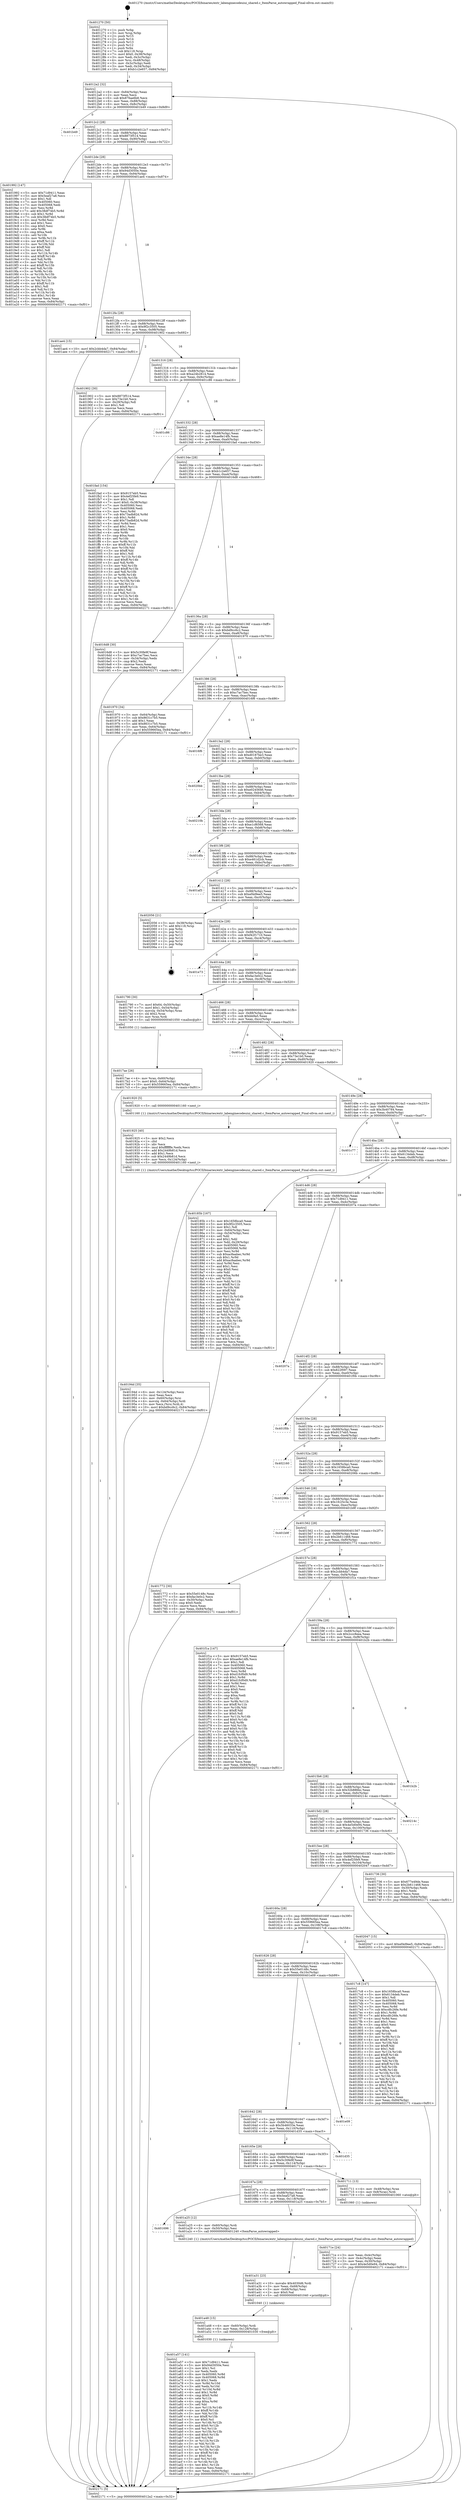 digraph "0x401270" {
  label = "0x401270 (/mnt/c/Users/mathe/Desktop/tcc/POCII/binaries/extr_labenginecodeuiui_shared.c_ItemParse_autowrapped_Final-ollvm.out::main(0))"
  labelloc = "t"
  node[shape=record]

  Entry [label="",width=0.3,height=0.3,shape=circle,fillcolor=black,style=filled]
  "0x4012a2" [label="{
     0x4012a2 [32]\l
     | [instrs]\l
     &nbsp;&nbsp;0x4012a2 \<+6\>: mov -0x84(%rbp),%eax\l
     &nbsp;&nbsp;0x4012a8 \<+2\>: mov %eax,%ecx\l
     &nbsp;&nbsp;0x4012aa \<+6\>: sub $0x876ae6b8,%ecx\l
     &nbsp;&nbsp;0x4012b0 \<+6\>: mov %eax,-0x88(%rbp)\l
     &nbsp;&nbsp;0x4012b6 \<+6\>: mov %ecx,-0x8c(%rbp)\l
     &nbsp;&nbsp;0x4012bc \<+6\>: je 0000000000401b49 \<main+0x8d9\>\l
  }"]
  "0x401b49" [label="{
     0x401b49\l
  }", style=dashed]
  "0x4012c2" [label="{
     0x4012c2 [28]\l
     | [instrs]\l
     &nbsp;&nbsp;0x4012c2 \<+5\>: jmp 00000000004012c7 \<main+0x57\>\l
     &nbsp;&nbsp;0x4012c7 \<+6\>: mov -0x88(%rbp),%eax\l
     &nbsp;&nbsp;0x4012cd \<+5\>: sub $0x8873f514,%eax\l
     &nbsp;&nbsp;0x4012d2 \<+6\>: mov %eax,-0x90(%rbp)\l
     &nbsp;&nbsp;0x4012d8 \<+6\>: je 0000000000401992 \<main+0x722\>\l
  }"]
  Exit [label="",width=0.3,height=0.3,shape=circle,fillcolor=black,style=filled,peripheries=2]
  "0x401992" [label="{
     0x401992 [147]\l
     | [instrs]\l
     &nbsp;&nbsp;0x401992 \<+5\>: mov $0x71d9411,%eax\l
     &nbsp;&nbsp;0x401997 \<+5\>: mov $0x5eaf27a8,%ecx\l
     &nbsp;&nbsp;0x40199c \<+2\>: mov $0x1,%dl\l
     &nbsp;&nbsp;0x40199e \<+7\>: mov 0x405060,%esi\l
     &nbsp;&nbsp;0x4019a5 \<+7\>: mov 0x405068,%edi\l
     &nbsp;&nbsp;0x4019ac \<+3\>: mov %esi,%r8d\l
     &nbsp;&nbsp;0x4019af \<+7\>: add $0x38df74b5,%r8d\l
     &nbsp;&nbsp;0x4019b6 \<+4\>: sub $0x1,%r8d\l
     &nbsp;&nbsp;0x4019ba \<+7\>: sub $0x38df74b5,%r8d\l
     &nbsp;&nbsp;0x4019c1 \<+4\>: imul %r8d,%esi\l
     &nbsp;&nbsp;0x4019c5 \<+3\>: and $0x1,%esi\l
     &nbsp;&nbsp;0x4019c8 \<+3\>: cmp $0x0,%esi\l
     &nbsp;&nbsp;0x4019cb \<+4\>: sete %r9b\l
     &nbsp;&nbsp;0x4019cf \<+3\>: cmp $0xa,%edi\l
     &nbsp;&nbsp;0x4019d2 \<+4\>: setl %r10b\l
     &nbsp;&nbsp;0x4019d6 \<+3\>: mov %r9b,%r11b\l
     &nbsp;&nbsp;0x4019d9 \<+4\>: xor $0xff,%r11b\l
     &nbsp;&nbsp;0x4019dd \<+3\>: mov %r10b,%bl\l
     &nbsp;&nbsp;0x4019e0 \<+3\>: xor $0xff,%bl\l
     &nbsp;&nbsp;0x4019e3 \<+3\>: xor $0x1,%dl\l
     &nbsp;&nbsp;0x4019e6 \<+3\>: mov %r11b,%r14b\l
     &nbsp;&nbsp;0x4019e9 \<+4\>: and $0xff,%r14b\l
     &nbsp;&nbsp;0x4019ed \<+3\>: and %dl,%r9b\l
     &nbsp;&nbsp;0x4019f0 \<+3\>: mov %bl,%r15b\l
     &nbsp;&nbsp;0x4019f3 \<+4\>: and $0xff,%r15b\l
     &nbsp;&nbsp;0x4019f7 \<+3\>: and %dl,%r10b\l
     &nbsp;&nbsp;0x4019fa \<+3\>: or %r9b,%r14b\l
     &nbsp;&nbsp;0x4019fd \<+3\>: or %r10b,%r15b\l
     &nbsp;&nbsp;0x401a00 \<+3\>: xor %r15b,%r14b\l
     &nbsp;&nbsp;0x401a03 \<+3\>: or %bl,%r11b\l
     &nbsp;&nbsp;0x401a06 \<+4\>: xor $0xff,%r11b\l
     &nbsp;&nbsp;0x401a0a \<+3\>: or $0x1,%dl\l
     &nbsp;&nbsp;0x401a0d \<+3\>: and %dl,%r11b\l
     &nbsp;&nbsp;0x401a10 \<+3\>: or %r11b,%r14b\l
     &nbsp;&nbsp;0x401a13 \<+4\>: test $0x1,%r14b\l
     &nbsp;&nbsp;0x401a17 \<+3\>: cmovne %ecx,%eax\l
     &nbsp;&nbsp;0x401a1a \<+6\>: mov %eax,-0x84(%rbp)\l
     &nbsp;&nbsp;0x401a20 \<+5\>: jmp 0000000000402171 \<main+0xf01\>\l
  }"]
  "0x4012de" [label="{
     0x4012de [28]\l
     | [instrs]\l
     &nbsp;&nbsp;0x4012de \<+5\>: jmp 00000000004012e3 \<main+0x73\>\l
     &nbsp;&nbsp;0x4012e3 \<+6\>: mov -0x88(%rbp),%eax\l
     &nbsp;&nbsp;0x4012e9 \<+5\>: sub $0x94d3050e,%eax\l
     &nbsp;&nbsp;0x4012ee \<+6\>: mov %eax,-0x94(%rbp)\l
     &nbsp;&nbsp;0x4012f4 \<+6\>: je 0000000000401ae4 \<main+0x874\>\l
  }"]
  "0x401a57" [label="{
     0x401a57 [141]\l
     | [instrs]\l
     &nbsp;&nbsp;0x401a57 \<+5\>: mov $0x71d9411,%eax\l
     &nbsp;&nbsp;0x401a5c \<+5\>: mov $0x94d3050e,%esi\l
     &nbsp;&nbsp;0x401a61 \<+2\>: mov $0x1,%cl\l
     &nbsp;&nbsp;0x401a63 \<+2\>: xor %edx,%edx\l
     &nbsp;&nbsp;0x401a65 \<+8\>: mov 0x405060,%r8d\l
     &nbsp;&nbsp;0x401a6d \<+8\>: mov 0x405068,%r9d\l
     &nbsp;&nbsp;0x401a75 \<+3\>: sub $0x1,%edx\l
     &nbsp;&nbsp;0x401a78 \<+3\>: mov %r8d,%r10d\l
     &nbsp;&nbsp;0x401a7b \<+3\>: add %edx,%r10d\l
     &nbsp;&nbsp;0x401a7e \<+4\>: imul %r10d,%r8d\l
     &nbsp;&nbsp;0x401a82 \<+4\>: and $0x1,%r8d\l
     &nbsp;&nbsp;0x401a86 \<+4\>: cmp $0x0,%r8d\l
     &nbsp;&nbsp;0x401a8a \<+4\>: sete %r11b\l
     &nbsp;&nbsp;0x401a8e \<+4\>: cmp $0xa,%r9d\l
     &nbsp;&nbsp;0x401a92 \<+3\>: setl %bl\l
     &nbsp;&nbsp;0x401a95 \<+3\>: mov %r11b,%r14b\l
     &nbsp;&nbsp;0x401a98 \<+4\>: xor $0xff,%r14b\l
     &nbsp;&nbsp;0x401a9c \<+3\>: mov %bl,%r15b\l
     &nbsp;&nbsp;0x401a9f \<+4\>: xor $0xff,%r15b\l
     &nbsp;&nbsp;0x401aa3 \<+3\>: xor $0x0,%cl\l
     &nbsp;&nbsp;0x401aa6 \<+3\>: mov %r14b,%r12b\l
     &nbsp;&nbsp;0x401aa9 \<+4\>: and $0x0,%r12b\l
     &nbsp;&nbsp;0x401aad \<+3\>: and %cl,%r11b\l
     &nbsp;&nbsp;0x401ab0 \<+3\>: mov %r15b,%r13b\l
     &nbsp;&nbsp;0x401ab3 \<+4\>: and $0x0,%r13b\l
     &nbsp;&nbsp;0x401ab7 \<+2\>: and %cl,%bl\l
     &nbsp;&nbsp;0x401ab9 \<+3\>: or %r11b,%r12b\l
     &nbsp;&nbsp;0x401abc \<+3\>: or %bl,%r13b\l
     &nbsp;&nbsp;0x401abf \<+3\>: xor %r13b,%r12b\l
     &nbsp;&nbsp;0x401ac2 \<+3\>: or %r15b,%r14b\l
     &nbsp;&nbsp;0x401ac5 \<+4\>: xor $0xff,%r14b\l
     &nbsp;&nbsp;0x401ac9 \<+3\>: or $0x0,%cl\l
     &nbsp;&nbsp;0x401acc \<+3\>: and %cl,%r14b\l
     &nbsp;&nbsp;0x401acf \<+3\>: or %r14b,%r12b\l
     &nbsp;&nbsp;0x401ad2 \<+4\>: test $0x1,%r12b\l
     &nbsp;&nbsp;0x401ad6 \<+3\>: cmovne %esi,%eax\l
     &nbsp;&nbsp;0x401ad9 \<+6\>: mov %eax,-0x84(%rbp)\l
     &nbsp;&nbsp;0x401adf \<+5\>: jmp 0000000000402171 \<main+0xf01\>\l
  }"]
  "0x401ae4" [label="{
     0x401ae4 [15]\l
     | [instrs]\l
     &nbsp;&nbsp;0x401ae4 \<+10\>: movl $0x2cbb4da7,-0x84(%rbp)\l
     &nbsp;&nbsp;0x401aee \<+5\>: jmp 0000000000402171 \<main+0xf01\>\l
  }"]
  "0x4012fa" [label="{
     0x4012fa [28]\l
     | [instrs]\l
     &nbsp;&nbsp;0x4012fa \<+5\>: jmp 00000000004012ff \<main+0x8f\>\l
     &nbsp;&nbsp;0x4012ff \<+6\>: mov -0x88(%rbp),%eax\l
     &nbsp;&nbsp;0x401305 \<+5\>: sub $0x9f2c3505,%eax\l
     &nbsp;&nbsp;0x40130a \<+6\>: mov %eax,-0x98(%rbp)\l
     &nbsp;&nbsp;0x401310 \<+6\>: je 0000000000401902 \<main+0x692\>\l
  }"]
  "0x401a48" [label="{
     0x401a48 [15]\l
     | [instrs]\l
     &nbsp;&nbsp;0x401a48 \<+4\>: mov -0x60(%rbp),%rdi\l
     &nbsp;&nbsp;0x401a4c \<+6\>: mov %eax,-0x128(%rbp)\l
     &nbsp;&nbsp;0x401a52 \<+5\>: call 0000000000401030 \<free@plt\>\l
     | [calls]\l
     &nbsp;&nbsp;0x401030 \{1\} (unknown)\l
  }"]
  "0x401902" [label="{
     0x401902 [30]\l
     | [instrs]\l
     &nbsp;&nbsp;0x401902 \<+5\>: mov $0x8873f514,%eax\l
     &nbsp;&nbsp;0x401907 \<+5\>: mov $0x73e1b0,%ecx\l
     &nbsp;&nbsp;0x40190c \<+3\>: mov -0x29(%rbp),%dl\l
     &nbsp;&nbsp;0x40190f \<+3\>: test $0x1,%dl\l
     &nbsp;&nbsp;0x401912 \<+3\>: cmovne %ecx,%eax\l
     &nbsp;&nbsp;0x401915 \<+6\>: mov %eax,-0x84(%rbp)\l
     &nbsp;&nbsp;0x40191b \<+5\>: jmp 0000000000402171 \<main+0xf01\>\l
  }"]
  "0x401316" [label="{
     0x401316 [28]\l
     | [instrs]\l
     &nbsp;&nbsp;0x401316 \<+5\>: jmp 000000000040131b \<main+0xab\>\l
     &nbsp;&nbsp;0x40131b \<+6\>: mov -0x88(%rbp),%eax\l
     &nbsp;&nbsp;0x401321 \<+5\>: sub $0xa24b2814,%eax\l
     &nbsp;&nbsp;0x401326 \<+6\>: mov %eax,-0x9c(%rbp)\l
     &nbsp;&nbsp;0x40132c \<+6\>: je 0000000000401c86 \<main+0xa16\>\l
  }"]
  "0x401a31" [label="{
     0x401a31 [23]\l
     | [instrs]\l
     &nbsp;&nbsp;0x401a31 \<+10\>: movabs $0x4030d6,%rdi\l
     &nbsp;&nbsp;0x401a3b \<+3\>: mov %eax,-0x68(%rbp)\l
     &nbsp;&nbsp;0x401a3e \<+3\>: mov -0x68(%rbp),%esi\l
     &nbsp;&nbsp;0x401a41 \<+2\>: mov $0x0,%al\l
     &nbsp;&nbsp;0x401a43 \<+5\>: call 0000000000401040 \<printf@plt\>\l
     | [calls]\l
     &nbsp;&nbsp;0x401040 \{1\} (unknown)\l
  }"]
  "0x401c86" [label="{
     0x401c86\l
  }", style=dashed]
  "0x401332" [label="{
     0x401332 [28]\l
     | [instrs]\l
     &nbsp;&nbsp;0x401332 \<+5\>: jmp 0000000000401337 \<main+0xc7\>\l
     &nbsp;&nbsp;0x401337 \<+6\>: mov -0x88(%rbp),%eax\l
     &nbsp;&nbsp;0x40133d \<+5\>: sub $0xae8e14fb,%eax\l
     &nbsp;&nbsp;0x401342 \<+6\>: mov %eax,-0xa0(%rbp)\l
     &nbsp;&nbsp;0x401348 \<+6\>: je 0000000000401fad \<main+0xd3d\>\l
  }"]
  "0x401696" [label="{
     0x401696\l
  }", style=dashed]
  "0x401fad" [label="{
     0x401fad [154]\l
     | [instrs]\l
     &nbsp;&nbsp;0x401fad \<+5\>: mov $0x9157eb5,%eax\l
     &nbsp;&nbsp;0x401fb2 \<+5\>: mov $0x4ef25fe9,%ecx\l
     &nbsp;&nbsp;0x401fb7 \<+2\>: mov $0x1,%dl\l
     &nbsp;&nbsp;0x401fb9 \<+7\>: movl $0x0,-0x38(%rbp)\l
     &nbsp;&nbsp;0x401fc0 \<+7\>: mov 0x405060,%esi\l
     &nbsp;&nbsp;0x401fc7 \<+7\>: mov 0x405068,%edi\l
     &nbsp;&nbsp;0x401fce \<+3\>: mov %esi,%r8d\l
     &nbsp;&nbsp;0x401fd1 \<+7\>: sub $0x73adb82d,%r8d\l
     &nbsp;&nbsp;0x401fd8 \<+4\>: sub $0x1,%r8d\l
     &nbsp;&nbsp;0x401fdc \<+7\>: add $0x73adb82d,%r8d\l
     &nbsp;&nbsp;0x401fe3 \<+4\>: imul %r8d,%esi\l
     &nbsp;&nbsp;0x401fe7 \<+3\>: and $0x1,%esi\l
     &nbsp;&nbsp;0x401fea \<+3\>: cmp $0x0,%esi\l
     &nbsp;&nbsp;0x401fed \<+4\>: sete %r9b\l
     &nbsp;&nbsp;0x401ff1 \<+3\>: cmp $0xa,%edi\l
     &nbsp;&nbsp;0x401ff4 \<+4\>: setl %r10b\l
     &nbsp;&nbsp;0x401ff8 \<+3\>: mov %r9b,%r11b\l
     &nbsp;&nbsp;0x401ffb \<+4\>: xor $0xff,%r11b\l
     &nbsp;&nbsp;0x401fff \<+3\>: mov %r10b,%bl\l
     &nbsp;&nbsp;0x402002 \<+3\>: xor $0xff,%bl\l
     &nbsp;&nbsp;0x402005 \<+3\>: xor $0x1,%dl\l
     &nbsp;&nbsp;0x402008 \<+3\>: mov %r11b,%r14b\l
     &nbsp;&nbsp;0x40200b \<+4\>: and $0xff,%r14b\l
     &nbsp;&nbsp;0x40200f \<+3\>: and %dl,%r9b\l
     &nbsp;&nbsp;0x402012 \<+3\>: mov %bl,%r15b\l
     &nbsp;&nbsp;0x402015 \<+4\>: and $0xff,%r15b\l
     &nbsp;&nbsp;0x402019 \<+3\>: and %dl,%r10b\l
     &nbsp;&nbsp;0x40201c \<+3\>: or %r9b,%r14b\l
     &nbsp;&nbsp;0x40201f \<+3\>: or %r10b,%r15b\l
     &nbsp;&nbsp;0x402022 \<+3\>: xor %r15b,%r14b\l
     &nbsp;&nbsp;0x402025 \<+3\>: or %bl,%r11b\l
     &nbsp;&nbsp;0x402028 \<+4\>: xor $0xff,%r11b\l
     &nbsp;&nbsp;0x40202c \<+3\>: or $0x1,%dl\l
     &nbsp;&nbsp;0x40202f \<+3\>: and %dl,%r11b\l
     &nbsp;&nbsp;0x402032 \<+3\>: or %r11b,%r14b\l
     &nbsp;&nbsp;0x402035 \<+4\>: test $0x1,%r14b\l
     &nbsp;&nbsp;0x402039 \<+3\>: cmovne %ecx,%eax\l
     &nbsp;&nbsp;0x40203c \<+6\>: mov %eax,-0x84(%rbp)\l
     &nbsp;&nbsp;0x402042 \<+5\>: jmp 0000000000402171 \<main+0xf01\>\l
  }"]
  "0x40134e" [label="{
     0x40134e [28]\l
     | [instrs]\l
     &nbsp;&nbsp;0x40134e \<+5\>: jmp 0000000000401353 \<main+0xe3\>\l
     &nbsp;&nbsp;0x401353 \<+6\>: mov -0x88(%rbp),%eax\l
     &nbsp;&nbsp;0x401359 \<+5\>: sub $0xb1c2e657,%eax\l
     &nbsp;&nbsp;0x40135e \<+6\>: mov %eax,-0xa4(%rbp)\l
     &nbsp;&nbsp;0x401364 \<+6\>: je 00000000004016d8 \<main+0x468\>\l
  }"]
  "0x401a25" [label="{
     0x401a25 [12]\l
     | [instrs]\l
     &nbsp;&nbsp;0x401a25 \<+4\>: mov -0x60(%rbp),%rdi\l
     &nbsp;&nbsp;0x401a29 \<+3\>: mov -0x50(%rbp),%esi\l
     &nbsp;&nbsp;0x401a2c \<+5\>: call 0000000000401240 \<ItemParse_autowrapped\>\l
     | [calls]\l
     &nbsp;&nbsp;0x401240 \{1\} (/mnt/c/Users/mathe/Desktop/tcc/POCII/binaries/extr_labenginecodeuiui_shared.c_ItemParse_autowrapped_Final-ollvm.out::ItemParse_autowrapped)\l
  }"]
  "0x4016d8" [label="{
     0x4016d8 [30]\l
     | [instrs]\l
     &nbsp;&nbsp;0x4016d8 \<+5\>: mov $0x5c30fe9f,%eax\l
     &nbsp;&nbsp;0x4016dd \<+5\>: mov $0xc7ac7bec,%ecx\l
     &nbsp;&nbsp;0x4016e2 \<+3\>: mov -0x34(%rbp),%edx\l
     &nbsp;&nbsp;0x4016e5 \<+3\>: cmp $0x2,%edx\l
     &nbsp;&nbsp;0x4016e8 \<+3\>: cmovne %ecx,%eax\l
     &nbsp;&nbsp;0x4016eb \<+6\>: mov %eax,-0x84(%rbp)\l
     &nbsp;&nbsp;0x4016f1 \<+5\>: jmp 0000000000402171 \<main+0xf01\>\l
  }"]
  "0x40136a" [label="{
     0x40136a [28]\l
     | [instrs]\l
     &nbsp;&nbsp;0x40136a \<+5\>: jmp 000000000040136f \<main+0xff\>\l
     &nbsp;&nbsp;0x40136f \<+6\>: mov -0x88(%rbp),%eax\l
     &nbsp;&nbsp;0x401375 \<+5\>: sub $0xbd9cc6c2,%eax\l
     &nbsp;&nbsp;0x40137a \<+6\>: mov %eax,-0xa8(%rbp)\l
     &nbsp;&nbsp;0x401380 \<+6\>: je 0000000000401970 \<main+0x700\>\l
  }"]
  "0x402171" [label="{
     0x402171 [5]\l
     | [instrs]\l
     &nbsp;&nbsp;0x402171 \<+5\>: jmp 00000000004012a2 \<main+0x32\>\l
  }"]
  "0x401270" [label="{
     0x401270 [50]\l
     | [instrs]\l
     &nbsp;&nbsp;0x401270 \<+1\>: push %rbp\l
     &nbsp;&nbsp;0x401271 \<+3\>: mov %rsp,%rbp\l
     &nbsp;&nbsp;0x401274 \<+2\>: push %r15\l
     &nbsp;&nbsp;0x401276 \<+2\>: push %r14\l
     &nbsp;&nbsp;0x401278 \<+2\>: push %r13\l
     &nbsp;&nbsp;0x40127a \<+2\>: push %r12\l
     &nbsp;&nbsp;0x40127c \<+1\>: push %rbx\l
     &nbsp;&nbsp;0x40127d \<+7\>: sub $0x118,%rsp\l
     &nbsp;&nbsp;0x401284 \<+7\>: movl $0x0,-0x38(%rbp)\l
     &nbsp;&nbsp;0x40128b \<+3\>: mov %edi,-0x3c(%rbp)\l
     &nbsp;&nbsp;0x40128e \<+4\>: mov %rsi,-0x48(%rbp)\l
     &nbsp;&nbsp;0x401292 \<+3\>: mov -0x3c(%rbp),%edi\l
     &nbsp;&nbsp;0x401295 \<+3\>: mov %edi,-0x34(%rbp)\l
     &nbsp;&nbsp;0x401298 \<+10\>: movl $0xb1c2e657,-0x84(%rbp)\l
  }"]
  "0x40194d" [label="{
     0x40194d [35]\l
     | [instrs]\l
     &nbsp;&nbsp;0x40194d \<+6\>: mov -0x124(%rbp),%ecx\l
     &nbsp;&nbsp;0x401953 \<+3\>: imul %eax,%ecx\l
     &nbsp;&nbsp;0x401956 \<+4\>: mov -0x60(%rbp),%rsi\l
     &nbsp;&nbsp;0x40195a \<+4\>: movslq -0x64(%rbp),%rdi\l
     &nbsp;&nbsp;0x40195e \<+3\>: mov %ecx,(%rsi,%rdi,4)\l
     &nbsp;&nbsp;0x401961 \<+10\>: movl $0xbd9cc6c2,-0x84(%rbp)\l
     &nbsp;&nbsp;0x40196b \<+5\>: jmp 0000000000402171 \<main+0xf01\>\l
  }"]
  "0x401970" [label="{
     0x401970 [34]\l
     | [instrs]\l
     &nbsp;&nbsp;0x401970 \<+3\>: mov -0x64(%rbp),%eax\l
     &nbsp;&nbsp;0x401973 \<+5\>: sub $0x8631c7b5,%eax\l
     &nbsp;&nbsp;0x401978 \<+3\>: add $0x1,%eax\l
     &nbsp;&nbsp;0x40197b \<+5\>: add $0x8631c7b5,%eax\l
     &nbsp;&nbsp;0x401980 \<+3\>: mov %eax,-0x64(%rbp)\l
     &nbsp;&nbsp;0x401983 \<+10\>: movl $0x559665ea,-0x84(%rbp)\l
     &nbsp;&nbsp;0x40198d \<+5\>: jmp 0000000000402171 \<main+0xf01\>\l
  }"]
  "0x401386" [label="{
     0x401386 [28]\l
     | [instrs]\l
     &nbsp;&nbsp;0x401386 \<+5\>: jmp 000000000040138b \<main+0x11b\>\l
     &nbsp;&nbsp;0x40138b \<+6\>: mov -0x88(%rbp),%eax\l
     &nbsp;&nbsp;0x401391 \<+5\>: sub $0xc7ac7bec,%eax\l
     &nbsp;&nbsp;0x401396 \<+6\>: mov %eax,-0xac(%rbp)\l
     &nbsp;&nbsp;0x40139c \<+6\>: je 00000000004016f6 \<main+0x486\>\l
  }"]
  "0x401925" [label="{
     0x401925 [40]\l
     | [instrs]\l
     &nbsp;&nbsp;0x401925 \<+5\>: mov $0x2,%ecx\l
     &nbsp;&nbsp;0x40192a \<+1\>: cltd\l
     &nbsp;&nbsp;0x40192b \<+2\>: idiv %ecx\l
     &nbsp;&nbsp;0x40192d \<+6\>: imul $0xfffffffe,%edx,%ecx\l
     &nbsp;&nbsp;0x401933 \<+6\>: add $0x2449b81d,%ecx\l
     &nbsp;&nbsp;0x401939 \<+3\>: add $0x1,%ecx\l
     &nbsp;&nbsp;0x40193c \<+6\>: sub $0x2449b81d,%ecx\l
     &nbsp;&nbsp;0x401942 \<+6\>: mov %ecx,-0x124(%rbp)\l
     &nbsp;&nbsp;0x401948 \<+5\>: call 0000000000401160 \<next_i\>\l
     | [calls]\l
     &nbsp;&nbsp;0x401160 \{1\} (/mnt/c/Users/mathe/Desktop/tcc/POCII/binaries/extr_labenginecodeuiui_shared.c_ItemParse_autowrapped_Final-ollvm.out::next_i)\l
  }"]
  "0x4016f6" [label="{
     0x4016f6\l
  }", style=dashed]
  "0x4013a2" [label="{
     0x4013a2 [28]\l
     | [instrs]\l
     &nbsp;&nbsp;0x4013a2 \<+5\>: jmp 00000000004013a7 \<main+0x137\>\l
     &nbsp;&nbsp;0x4013a7 \<+6\>: mov -0x88(%rbp),%eax\l
     &nbsp;&nbsp;0x4013ad \<+5\>: sub $0xd0187be3,%eax\l
     &nbsp;&nbsp;0x4013b2 \<+6\>: mov %eax,-0xb0(%rbp)\l
     &nbsp;&nbsp;0x4013b8 \<+6\>: je 00000000004020bb \<main+0xe4b\>\l
  }"]
  "0x4017ae" [label="{
     0x4017ae [26]\l
     | [instrs]\l
     &nbsp;&nbsp;0x4017ae \<+4\>: mov %rax,-0x60(%rbp)\l
     &nbsp;&nbsp;0x4017b2 \<+7\>: movl $0x0,-0x64(%rbp)\l
     &nbsp;&nbsp;0x4017b9 \<+10\>: movl $0x559665ea,-0x84(%rbp)\l
     &nbsp;&nbsp;0x4017c3 \<+5\>: jmp 0000000000402171 \<main+0xf01\>\l
  }"]
  "0x4020bb" [label="{
     0x4020bb\l
  }", style=dashed]
  "0x4013be" [label="{
     0x4013be [28]\l
     | [instrs]\l
     &nbsp;&nbsp;0x4013be \<+5\>: jmp 00000000004013c3 \<main+0x153\>\l
     &nbsp;&nbsp;0x4013c3 \<+6\>: mov -0x88(%rbp),%eax\l
     &nbsp;&nbsp;0x4013c9 \<+5\>: sub $0xe0245646,%eax\l
     &nbsp;&nbsp;0x4013ce \<+6\>: mov %eax,-0xb4(%rbp)\l
     &nbsp;&nbsp;0x4013d4 \<+6\>: je 000000000040210b \<main+0xe9b\>\l
  }"]
  "0x40171e" [label="{
     0x40171e [24]\l
     | [instrs]\l
     &nbsp;&nbsp;0x40171e \<+3\>: mov %eax,-0x4c(%rbp)\l
     &nbsp;&nbsp;0x401721 \<+3\>: mov -0x4c(%rbp),%eax\l
     &nbsp;&nbsp;0x401724 \<+3\>: mov %eax,-0x30(%rbp)\l
     &nbsp;&nbsp;0x401727 \<+10\>: movl $0x4e5d0e94,-0x84(%rbp)\l
     &nbsp;&nbsp;0x401731 \<+5\>: jmp 0000000000402171 \<main+0xf01\>\l
  }"]
  "0x40210b" [label="{
     0x40210b\l
  }", style=dashed]
  "0x4013da" [label="{
     0x4013da [28]\l
     | [instrs]\l
     &nbsp;&nbsp;0x4013da \<+5\>: jmp 00000000004013df \<main+0x16f\>\l
     &nbsp;&nbsp;0x4013df \<+6\>: mov -0x88(%rbp),%eax\l
     &nbsp;&nbsp;0x4013e5 \<+5\>: sub $0xe1cf6568,%eax\l
     &nbsp;&nbsp;0x4013ea \<+6\>: mov %eax,-0xb8(%rbp)\l
     &nbsp;&nbsp;0x4013f0 \<+6\>: je 0000000000401dfa \<main+0xb8a\>\l
  }"]
  "0x40167a" [label="{
     0x40167a [28]\l
     | [instrs]\l
     &nbsp;&nbsp;0x40167a \<+5\>: jmp 000000000040167f \<main+0x40f\>\l
     &nbsp;&nbsp;0x40167f \<+6\>: mov -0x88(%rbp),%eax\l
     &nbsp;&nbsp;0x401685 \<+5\>: sub $0x5eaf27a8,%eax\l
     &nbsp;&nbsp;0x40168a \<+6\>: mov %eax,-0x118(%rbp)\l
     &nbsp;&nbsp;0x401690 \<+6\>: je 0000000000401a25 \<main+0x7b5\>\l
  }"]
  "0x401dfa" [label="{
     0x401dfa\l
  }", style=dashed]
  "0x4013f6" [label="{
     0x4013f6 [28]\l
     | [instrs]\l
     &nbsp;&nbsp;0x4013f6 \<+5\>: jmp 00000000004013fb \<main+0x18b\>\l
     &nbsp;&nbsp;0x4013fb \<+6\>: mov -0x88(%rbp),%eax\l
     &nbsp;&nbsp;0x401401 \<+5\>: sub $0xe461d2cb,%eax\l
     &nbsp;&nbsp;0x401406 \<+6\>: mov %eax,-0xbc(%rbp)\l
     &nbsp;&nbsp;0x40140c \<+6\>: je 0000000000401af3 \<main+0x883\>\l
  }"]
  "0x401711" [label="{
     0x401711 [13]\l
     | [instrs]\l
     &nbsp;&nbsp;0x401711 \<+4\>: mov -0x48(%rbp),%rax\l
     &nbsp;&nbsp;0x401715 \<+4\>: mov 0x8(%rax),%rdi\l
     &nbsp;&nbsp;0x401719 \<+5\>: call 0000000000401060 \<atoi@plt\>\l
     | [calls]\l
     &nbsp;&nbsp;0x401060 \{1\} (unknown)\l
  }"]
  "0x401af3" [label="{
     0x401af3\l
  }", style=dashed]
  "0x401412" [label="{
     0x401412 [28]\l
     | [instrs]\l
     &nbsp;&nbsp;0x401412 \<+5\>: jmp 0000000000401417 \<main+0x1a7\>\l
     &nbsp;&nbsp;0x401417 \<+6\>: mov -0x88(%rbp),%eax\l
     &nbsp;&nbsp;0x40141d \<+5\>: sub $0xef4d9ee5,%eax\l
     &nbsp;&nbsp;0x401422 \<+6\>: mov %eax,-0xc0(%rbp)\l
     &nbsp;&nbsp;0x401428 \<+6\>: je 0000000000402056 \<main+0xde6\>\l
  }"]
  "0x40165e" [label="{
     0x40165e [28]\l
     | [instrs]\l
     &nbsp;&nbsp;0x40165e \<+5\>: jmp 0000000000401663 \<main+0x3f3\>\l
     &nbsp;&nbsp;0x401663 \<+6\>: mov -0x88(%rbp),%eax\l
     &nbsp;&nbsp;0x401669 \<+5\>: sub $0x5c30fe9f,%eax\l
     &nbsp;&nbsp;0x40166e \<+6\>: mov %eax,-0x114(%rbp)\l
     &nbsp;&nbsp;0x401674 \<+6\>: je 0000000000401711 \<main+0x4a1\>\l
  }"]
  "0x402056" [label="{
     0x402056 [21]\l
     | [instrs]\l
     &nbsp;&nbsp;0x402056 \<+3\>: mov -0x38(%rbp),%eax\l
     &nbsp;&nbsp;0x402059 \<+7\>: add $0x118,%rsp\l
     &nbsp;&nbsp;0x402060 \<+1\>: pop %rbx\l
     &nbsp;&nbsp;0x402061 \<+2\>: pop %r12\l
     &nbsp;&nbsp;0x402063 \<+2\>: pop %r13\l
     &nbsp;&nbsp;0x402065 \<+2\>: pop %r14\l
     &nbsp;&nbsp;0x402067 \<+2\>: pop %r15\l
     &nbsp;&nbsp;0x402069 \<+1\>: pop %rbp\l
     &nbsp;&nbsp;0x40206a \<+1\>: ret\l
  }"]
  "0x40142e" [label="{
     0x40142e [28]\l
     | [instrs]\l
     &nbsp;&nbsp;0x40142e \<+5\>: jmp 0000000000401433 \<main+0x1c3\>\l
     &nbsp;&nbsp;0x401433 \<+6\>: mov -0x88(%rbp),%eax\l
     &nbsp;&nbsp;0x401439 \<+5\>: sub $0xf42f1710,%eax\l
     &nbsp;&nbsp;0x40143e \<+6\>: mov %eax,-0xc4(%rbp)\l
     &nbsp;&nbsp;0x401444 \<+6\>: je 0000000000401e73 \<main+0xc03\>\l
  }"]
  "0x401d35" [label="{
     0x401d35\l
  }", style=dashed]
  "0x401e73" [label="{
     0x401e73\l
  }", style=dashed]
  "0x40144a" [label="{
     0x40144a [28]\l
     | [instrs]\l
     &nbsp;&nbsp;0x40144a \<+5\>: jmp 000000000040144f \<main+0x1df\>\l
     &nbsp;&nbsp;0x40144f \<+6\>: mov -0x88(%rbp),%eax\l
     &nbsp;&nbsp;0x401455 \<+5\>: sub $0xfac3e0c2,%eax\l
     &nbsp;&nbsp;0x40145a \<+6\>: mov %eax,-0xc8(%rbp)\l
     &nbsp;&nbsp;0x401460 \<+6\>: je 0000000000401790 \<main+0x520\>\l
  }"]
  "0x401642" [label="{
     0x401642 [28]\l
     | [instrs]\l
     &nbsp;&nbsp;0x401642 \<+5\>: jmp 0000000000401647 \<main+0x3d7\>\l
     &nbsp;&nbsp;0x401647 \<+6\>: mov -0x88(%rbp),%eax\l
     &nbsp;&nbsp;0x40164d \<+5\>: sub $0x5b46033e,%eax\l
     &nbsp;&nbsp;0x401652 \<+6\>: mov %eax,-0x110(%rbp)\l
     &nbsp;&nbsp;0x401658 \<+6\>: je 0000000000401d35 \<main+0xac5\>\l
  }"]
  "0x401790" [label="{
     0x401790 [30]\l
     | [instrs]\l
     &nbsp;&nbsp;0x401790 \<+7\>: movl $0x64,-0x50(%rbp)\l
     &nbsp;&nbsp;0x401797 \<+7\>: movl $0x1,-0x54(%rbp)\l
     &nbsp;&nbsp;0x40179e \<+4\>: movslq -0x54(%rbp),%rax\l
     &nbsp;&nbsp;0x4017a2 \<+4\>: shl $0x2,%rax\l
     &nbsp;&nbsp;0x4017a6 \<+3\>: mov %rax,%rdi\l
     &nbsp;&nbsp;0x4017a9 \<+5\>: call 0000000000401050 \<malloc@plt\>\l
     | [calls]\l
     &nbsp;&nbsp;0x401050 \{1\} (unknown)\l
  }"]
  "0x401466" [label="{
     0x401466 [28]\l
     | [instrs]\l
     &nbsp;&nbsp;0x401466 \<+5\>: jmp 000000000040146b \<main+0x1fb\>\l
     &nbsp;&nbsp;0x40146b \<+6\>: mov -0x88(%rbp),%eax\l
     &nbsp;&nbsp;0x401471 \<+5\>: sub $0xbb9a5,%eax\l
     &nbsp;&nbsp;0x401476 \<+6\>: mov %eax,-0xcc(%rbp)\l
     &nbsp;&nbsp;0x40147c \<+6\>: je 0000000000401ca2 \<main+0xa32\>\l
  }"]
  "0x401e09" [label="{
     0x401e09\l
  }", style=dashed]
  "0x401ca2" [label="{
     0x401ca2\l
  }", style=dashed]
  "0x401482" [label="{
     0x401482 [28]\l
     | [instrs]\l
     &nbsp;&nbsp;0x401482 \<+5\>: jmp 0000000000401487 \<main+0x217\>\l
     &nbsp;&nbsp;0x401487 \<+6\>: mov -0x88(%rbp),%eax\l
     &nbsp;&nbsp;0x40148d \<+5\>: sub $0x73e1b0,%eax\l
     &nbsp;&nbsp;0x401492 \<+6\>: mov %eax,-0xd0(%rbp)\l
     &nbsp;&nbsp;0x401498 \<+6\>: je 0000000000401920 \<main+0x6b0\>\l
  }"]
  "0x401626" [label="{
     0x401626 [28]\l
     | [instrs]\l
     &nbsp;&nbsp;0x401626 \<+5\>: jmp 000000000040162b \<main+0x3bb\>\l
     &nbsp;&nbsp;0x40162b \<+6\>: mov -0x88(%rbp),%eax\l
     &nbsp;&nbsp;0x401631 \<+5\>: sub $0x55e0148c,%eax\l
     &nbsp;&nbsp;0x401636 \<+6\>: mov %eax,-0x10c(%rbp)\l
     &nbsp;&nbsp;0x40163c \<+6\>: je 0000000000401e09 \<main+0xb99\>\l
  }"]
  "0x401920" [label="{
     0x401920 [5]\l
     | [instrs]\l
     &nbsp;&nbsp;0x401920 \<+5\>: call 0000000000401160 \<next_i\>\l
     | [calls]\l
     &nbsp;&nbsp;0x401160 \{1\} (/mnt/c/Users/mathe/Desktop/tcc/POCII/binaries/extr_labenginecodeuiui_shared.c_ItemParse_autowrapped_Final-ollvm.out::next_i)\l
  }"]
  "0x40149e" [label="{
     0x40149e [28]\l
     | [instrs]\l
     &nbsp;&nbsp;0x40149e \<+5\>: jmp 00000000004014a3 \<main+0x233\>\l
     &nbsp;&nbsp;0x4014a3 \<+6\>: mov -0x88(%rbp),%eax\l
     &nbsp;&nbsp;0x4014a9 \<+5\>: sub $0x3b40784,%eax\l
     &nbsp;&nbsp;0x4014ae \<+6\>: mov %eax,-0xd4(%rbp)\l
     &nbsp;&nbsp;0x4014b4 \<+6\>: je 0000000000401c77 \<main+0xa07\>\l
  }"]
  "0x4017c8" [label="{
     0x4017c8 [147]\l
     | [instrs]\l
     &nbsp;&nbsp;0x4017c8 \<+5\>: mov $0x1658bca0,%eax\l
     &nbsp;&nbsp;0x4017cd \<+5\>: mov $0x6134deb,%ecx\l
     &nbsp;&nbsp;0x4017d2 \<+2\>: mov $0x1,%dl\l
     &nbsp;&nbsp;0x4017d4 \<+7\>: mov 0x405060,%esi\l
     &nbsp;&nbsp;0x4017db \<+7\>: mov 0x405068,%edi\l
     &nbsp;&nbsp;0x4017e2 \<+3\>: mov %esi,%r8d\l
     &nbsp;&nbsp;0x4017e5 \<+7\>: sub $0xcdfc26fe,%r8d\l
     &nbsp;&nbsp;0x4017ec \<+4\>: sub $0x1,%r8d\l
     &nbsp;&nbsp;0x4017f0 \<+7\>: add $0xcdfc26fe,%r8d\l
     &nbsp;&nbsp;0x4017f7 \<+4\>: imul %r8d,%esi\l
     &nbsp;&nbsp;0x4017fb \<+3\>: and $0x1,%esi\l
     &nbsp;&nbsp;0x4017fe \<+3\>: cmp $0x0,%esi\l
     &nbsp;&nbsp;0x401801 \<+4\>: sete %r9b\l
     &nbsp;&nbsp;0x401805 \<+3\>: cmp $0xa,%edi\l
     &nbsp;&nbsp;0x401808 \<+4\>: setl %r10b\l
     &nbsp;&nbsp;0x40180c \<+3\>: mov %r9b,%r11b\l
     &nbsp;&nbsp;0x40180f \<+4\>: xor $0xff,%r11b\l
     &nbsp;&nbsp;0x401813 \<+3\>: mov %r10b,%bl\l
     &nbsp;&nbsp;0x401816 \<+3\>: xor $0xff,%bl\l
     &nbsp;&nbsp;0x401819 \<+3\>: xor $0x1,%dl\l
     &nbsp;&nbsp;0x40181c \<+3\>: mov %r11b,%r14b\l
     &nbsp;&nbsp;0x40181f \<+4\>: and $0xff,%r14b\l
     &nbsp;&nbsp;0x401823 \<+3\>: and %dl,%r9b\l
     &nbsp;&nbsp;0x401826 \<+3\>: mov %bl,%r15b\l
     &nbsp;&nbsp;0x401829 \<+4\>: and $0xff,%r15b\l
     &nbsp;&nbsp;0x40182d \<+3\>: and %dl,%r10b\l
     &nbsp;&nbsp;0x401830 \<+3\>: or %r9b,%r14b\l
     &nbsp;&nbsp;0x401833 \<+3\>: or %r10b,%r15b\l
     &nbsp;&nbsp;0x401836 \<+3\>: xor %r15b,%r14b\l
     &nbsp;&nbsp;0x401839 \<+3\>: or %bl,%r11b\l
     &nbsp;&nbsp;0x40183c \<+4\>: xor $0xff,%r11b\l
     &nbsp;&nbsp;0x401840 \<+3\>: or $0x1,%dl\l
     &nbsp;&nbsp;0x401843 \<+3\>: and %dl,%r11b\l
     &nbsp;&nbsp;0x401846 \<+3\>: or %r11b,%r14b\l
     &nbsp;&nbsp;0x401849 \<+4\>: test $0x1,%r14b\l
     &nbsp;&nbsp;0x40184d \<+3\>: cmovne %ecx,%eax\l
     &nbsp;&nbsp;0x401850 \<+6\>: mov %eax,-0x84(%rbp)\l
     &nbsp;&nbsp;0x401856 \<+5\>: jmp 0000000000402171 \<main+0xf01\>\l
  }"]
  "0x401c77" [label="{
     0x401c77\l
  }", style=dashed]
  "0x4014ba" [label="{
     0x4014ba [28]\l
     | [instrs]\l
     &nbsp;&nbsp;0x4014ba \<+5\>: jmp 00000000004014bf \<main+0x24f\>\l
     &nbsp;&nbsp;0x4014bf \<+6\>: mov -0x88(%rbp),%eax\l
     &nbsp;&nbsp;0x4014c5 \<+5\>: sub $0x6134deb,%eax\l
     &nbsp;&nbsp;0x4014ca \<+6\>: mov %eax,-0xd8(%rbp)\l
     &nbsp;&nbsp;0x4014d0 \<+6\>: je 000000000040185b \<main+0x5eb\>\l
  }"]
  "0x40160a" [label="{
     0x40160a [28]\l
     | [instrs]\l
     &nbsp;&nbsp;0x40160a \<+5\>: jmp 000000000040160f \<main+0x39f\>\l
     &nbsp;&nbsp;0x40160f \<+6\>: mov -0x88(%rbp),%eax\l
     &nbsp;&nbsp;0x401615 \<+5\>: sub $0x559665ea,%eax\l
     &nbsp;&nbsp;0x40161a \<+6\>: mov %eax,-0x108(%rbp)\l
     &nbsp;&nbsp;0x401620 \<+6\>: je 00000000004017c8 \<main+0x558\>\l
  }"]
  "0x40185b" [label="{
     0x40185b [167]\l
     | [instrs]\l
     &nbsp;&nbsp;0x40185b \<+5\>: mov $0x1658bca0,%eax\l
     &nbsp;&nbsp;0x401860 \<+5\>: mov $0x9f2c3505,%ecx\l
     &nbsp;&nbsp;0x401865 \<+2\>: mov $0x1,%dl\l
     &nbsp;&nbsp;0x401867 \<+3\>: mov -0x64(%rbp),%esi\l
     &nbsp;&nbsp;0x40186a \<+3\>: cmp -0x54(%rbp),%esi\l
     &nbsp;&nbsp;0x40186d \<+4\>: setl %dil\l
     &nbsp;&nbsp;0x401871 \<+4\>: and $0x1,%dil\l
     &nbsp;&nbsp;0x401875 \<+4\>: mov %dil,-0x29(%rbp)\l
     &nbsp;&nbsp;0x401879 \<+7\>: mov 0x405060,%esi\l
     &nbsp;&nbsp;0x401880 \<+8\>: mov 0x405068,%r8d\l
     &nbsp;&nbsp;0x401888 \<+3\>: mov %esi,%r9d\l
     &nbsp;&nbsp;0x40188b \<+7\>: sub $0xac8aabec,%r9d\l
     &nbsp;&nbsp;0x401892 \<+4\>: sub $0x1,%r9d\l
     &nbsp;&nbsp;0x401896 \<+7\>: add $0xac8aabec,%r9d\l
     &nbsp;&nbsp;0x40189d \<+4\>: imul %r9d,%esi\l
     &nbsp;&nbsp;0x4018a1 \<+3\>: and $0x1,%esi\l
     &nbsp;&nbsp;0x4018a4 \<+3\>: cmp $0x0,%esi\l
     &nbsp;&nbsp;0x4018a7 \<+4\>: sete %dil\l
     &nbsp;&nbsp;0x4018ab \<+4\>: cmp $0xa,%r8d\l
     &nbsp;&nbsp;0x4018af \<+4\>: setl %r10b\l
     &nbsp;&nbsp;0x4018b3 \<+3\>: mov %dil,%r11b\l
     &nbsp;&nbsp;0x4018b6 \<+4\>: xor $0xff,%r11b\l
     &nbsp;&nbsp;0x4018ba \<+3\>: mov %r10b,%bl\l
     &nbsp;&nbsp;0x4018bd \<+3\>: xor $0xff,%bl\l
     &nbsp;&nbsp;0x4018c0 \<+3\>: xor $0x0,%dl\l
     &nbsp;&nbsp;0x4018c3 \<+3\>: mov %r11b,%r14b\l
     &nbsp;&nbsp;0x4018c6 \<+4\>: and $0x0,%r14b\l
     &nbsp;&nbsp;0x4018ca \<+3\>: and %dl,%dil\l
     &nbsp;&nbsp;0x4018cd \<+3\>: mov %bl,%r15b\l
     &nbsp;&nbsp;0x4018d0 \<+4\>: and $0x0,%r15b\l
     &nbsp;&nbsp;0x4018d4 \<+3\>: and %dl,%r10b\l
     &nbsp;&nbsp;0x4018d7 \<+3\>: or %dil,%r14b\l
     &nbsp;&nbsp;0x4018da \<+3\>: or %r10b,%r15b\l
     &nbsp;&nbsp;0x4018dd \<+3\>: xor %r15b,%r14b\l
     &nbsp;&nbsp;0x4018e0 \<+3\>: or %bl,%r11b\l
     &nbsp;&nbsp;0x4018e3 \<+4\>: xor $0xff,%r11b\l
     &nbsp;&nbsp;0x4018e7 \<+3\>: or $0x0,%dl\l
     &nbsp;&nbsp;0x4018ea \<+3\>: and %dl,%r11b\l
     &nbsp;&nbsp;0x4018ed \<+3\>: or %r11b,%r14b\l
     &nbsp;&nbsp;0x4018f0 \<+4\>: test $0x1,%r14b\l
     &nbsp;&nbsp;0x4018f4 \<+3\>: cmovne %ecx,%eax\l
     &nbsp;&nbsp;0x4018f7 \<+6\>: mov %eax,-0x84(%rbp)\l
     &nbsp;&nbsp;0x4018fd \<+5\>: jmp 0000000000402171 \<main+0xf01\>\l
  }"]
  "0x4014d6" [label="{
     0x4014d6 [28]\l
     | [instrs]\l
     &nbsp;&nbsp;0x4014d6 \<+5\>: jmp 00000000004014db \<main+0x26b\>\l
     &nbsp;&nbsp;0x4014db \<+6\>: mov -0x88(%rbp),%eax\l
     &nbsp;&nbsp;0x4014e1 \<+5\>: sub $0x71d9411,%eax\l
     &nbsp;&nbsp;0x4014e6 \<+6\>: mov %eax,-0xdc(%rbp)\l
     &nbsp;&nbsp;0x4014ec \<+6\>: je 000000000040207a \<main+0xe0a\>\l
  }"]
  "0x402047" [label="{
     0x402047 [15]\l
     | [instrs]\l
     &nbsp;&nbsp;0x402047 \<+10\>: movl $0xef4d9ee5,-0x84(%rbp)\l
     &nbsp;&nbsp;0x402051 \<+5\>: jmp 0000000000402171 \<main+0xf01\>\l
  }"]
  "0x40207a" [label="{
     0x40207a\l
  }", style=dashed]
  "0x4014f2" [label="{
     0x4014f2 [28]\l
     | [instrs]\l
     &nbsp;&nbsp;0x4014f2 \<+5\>: jmp 00000000004014f7 \<main+0x287\>\l
     &nbsp;&nbsp;0x4014f7 \<+6\>: mov -0x88(%rbp),%eax\l
     &nbsp;&nbsp;0x4014fd \<+5\>: sub $0x822f097,%eax\l
     &nbsp;&nbsp;0x401502 \<+6\>: mov %eax,-0xe0(%rbp)\l
     &nbsp;&nbsp;0x401508 \<+6\>: je 0000000000401f0b \<main+0xc9b\>\l
  }"]
  "0x4015ee" [label="{
     0x4015ee [28]\l
     | [instrs]\l
     &nbsp;&nbsp;0x4015ee \<+5\>: jmp 00000000004015f3 \<main+0x383\>\l
     &nbsp;&nbsp;0x4015f3 \<+6\>: mov -0x88(%rbp),%eax\l
     &nbsp;&nbsp;0x4015f9 \<+5\>: sub $0x4ef25fe9,%eax\l
     &nbsp;&nbsp;0x4015fe \<+6\>: mov %eax,-0x104(%rbp)\l
     &nbsp;&nbsp;0x401604 \<+6\>: je 0000000000402047 \<main+0xdd7\>\l
  }"]
  "0x401f0b" [label="{
     0x401f0b\l
  }", style=dashed]
  "0x40150e" [label="{
     0x40150e [28]\l
     | [instrs]\l
     &nbsp;&nbsp;0x40150e \<+5\>: jmp 0000000000401513 \<main+0x2a3\>\l
     &nbsp;&nbsp;0x401513 \<+6\>: mov -0x88(%rbp),%eax\l
     &nbsp;&nbsp;0x401519 \<+5\>: sub $0x9157eb5,%eax\l
     &nbsp;&nbsp;0x40151e \<+6\>: mov %eax,-0xe4(%rbp)\l
     &nbsp;&nbsp;0x401524 \<+6\>: je 0000000000402160 \<main+0xef0\>\l
  }"]
  "0x401736" [label="{
     0x401736 [30]\l
     | [instrs]\l
     &nbsp;&nbsp;0x401736 \<+5\>: mov $0x677e49de,%eax\l
     &nbsp;&nbsp;0x40173b \<+5\>: mov $0x2b611468,%ecx\l
     &nbsp;&nbsp;0x401740 \<+3\>: mov -0x30(%rbp),%edx\l
     &nbsp;&nbsp;0x401743 \<+3\>: cmp $0x1,%edx\l
     &nbsp;&nbsp;0x401746 \<+3\>: cmovl %ecx,%eax\l
     &nbsp;&nbsp;0x401749 \<+6\>: mov %eax,-0x84(%rbp)\l
     &nbsp;&nbsp;0x40174f \<+5\>: jmp 0000000000402171 \<main+0xf01\>\l
  }"]
  "0x402160" [label="{
     0x402160\l
  }", style=dashed]
  "0x40152a" [label="{
     0x40152a [28]\l
     | [instrs]\l
     &nbsp;&nbsp;0x40152a \<+5\>: jmp 000000000040152f \<main+0x2bf\>\l
     &nbsp;&nbsp;0x40152f \<+6\>: mov -0x88(%rbp),%eax\l
     &nbsp;&nbsp;0x401535 \<+5\>: sub $0x1658bca0,%eax\l
     &nbsp;&nbsp;0x40153a \<+6\>: mov %eax,-0xe8(%rbp)\l
     &nbsp;&nbsp;0x401540 \<+6\>: je 000000000040206b \<main+0xdfb\>\l
  }"]
  "0x4015d2" [label="{
     0x4015d2 [28]\l
     | [instrs]\l
     &nbsp;&nbsp;0x4015d2 \<+5\>: jmp 00000000004015d7 \<main+0x367\>\l
     &nbsp;&nbsp;0x4015d7 \<+6\>: mov -0x88(%rbp),%eax\l
     &nbsp;&nbsp;0x4015dd \<+5\>: sub $0x4e5d0e94,%eax\l
     &nbsp;&nbsp;0x4015e2 \<+6\>: mov %eax,-0x100(%rbp)\l
     &nbsp;&nbsp;0x4015e8 \<+6\>: je 0000000000401736 \<main+0x4c6\>\l
  }"]
  "0x40206b" [label="{
     0x40206b\l
  }", style=dashed]
  "0x401546" [label="{
     0x401546 [28]\l
     | [instrs]\l
     &nbsp;&nbsp;0x401546 \<+5\>: jmp 000000000040154b \<main+0x2db\>\l
     &nbsp;&nbsp;0x40154b \<+6\>: mov -0x88(%rbp),%eax\l
     &nbsp;&nbsp;0x401551 \<+5\>: sub $0x1fc25c3e,%eax\l
     &nbsp;&nbsp;0x401556 \<+6\>: mov %eax,-0xec(%rbp)\l
     &nbsp;&nbsp;0x40155c \<+6\>: je 0000000000401b9f \<main+0x92f\>\l
  }"]
  "0x40214c" [label="{
     0x40214c\l
  }", style=dashed]
  "0x401b9f" [label="{
     0x401b9f\l
  }", style=dashed]
  "0x401562" [label="{
     0x401562 [28]\l
     | [instrs]\l
     &nbsp;&nbsp;0x401562 \<+5\>: jmp 0000000000401567 \<main+0x2f7\>\l
     &nbsp;&nbsp;0x401567 \<+6\>: mov -0x88(%rbp),%eax\l
     &nbsp;&nbsp;0x40156d \<+5\>: sub $0x2b611468,%eax\l
     &nbsp;&nbsp;0x401572 \<+6\>: mov %eax,-0xf0(%rbp)\l
     &nbsp;&nbsp;0x401578 \<+6\>: je 0000000000401772 \<main+0x502\>\l
  }"]
  "0x4015b6" [label="{
     0x4015b6 [28]\l
     | [instrs]\l
     &nbsp;&nbsp;0x4015b6 \<+5\>: jmp 00000000004015bb \<main+0x34b\>\l
     &nbsp;&nbsp;0x4015bb \<+6\>: mov -0x88(%rbp),%eax\l
     &nbsp;&nbsp;0x4015c1 \<+5\>: sub $0x32b886bc,%eax\l
     &nbsp;&nbsp;0x4015c6 \<+6\>: mov %eax,-0xfc(%rbp)\l
     &nbsp;&nbsp;0x4015cc \<+6\>: je 000000000040214c \<main+0xedc\>\l
  }"]
  "0x401772" [label="{
     0x401772 [30]\l
     | [instrs]\l
     &nbsp;&nbsp;0x401772 \<+5\>: mov $0x55e0148c,%eax\l
     &nbsp;&nbsp;0x401777 \<+5\>: mov $0xfac3e0c2,%ecx\l
     &nbsp;&nbsp;0x40177c \<+3\>: mov -0x30(%rbp),%edx\l
     &nbsp;&nbsp;0x40177f \<+3\>: cmp $0x0,%edx\l
     &nbsp;&nbsp;0x401782 \<+3\>: cmove %ecx,%eax\l
     &nbsp;&nbsp;0x401785 \<+6\>: mov %eax,-0x84(%rbp)\l
     &nbsp;&nbsp;0x40178b \<+5\>: jmp 0000000000402171 \<main+0xf01\>\l
  }"]
  "0x40157e" [label="{
     0x40157e [28]\l
     | [instrs]\l
     &nbsp;&nbsp;0x40157e \<+5\>: jmp 0000000000401583 \<main+0x313\>\l
     &nbsp;&nbsp;0x401583 \<+6\>: mov -0x88(%rbp),%eax\l
     &nbsp;&nbsp;0x401589 \<+5\>: sub $0x2cbb4da7,%eax\l
     &nbsp;&nbsp;0x40158e \<+6\>: mov %eax,-0xf4(%rbp)\l
     &nbsp;&nbsp;0x401594 \<+6\>: je 0000000000401f1a \<main+0xcaa\>\l
  }"]
  "0x401b2b" [label="{
     0x401b2b\l
  }", style=dashed]
  "0x401f1a" [label="{
     0x401f1a [147]\l
     | [instrs]\l
     &nbsp;&nbsp;0x401f1a \<+5\>: mov $0x9157eb5,%eax\l
     &nbsp;&nbsp;0x401f1f \<+5\>: mov $0xae8e14fb,%ecx\l
     &nbsp;&nbsp;0x401f24 \<+2\>: mov $0x1,%dl\l
     &nbsp;&nbsp;0x401f26 \<+7\>: mov 0x405060,%esi\l
     &nbsp;&nbsp;0x401f2d \<+7\>: mov 0x405068,%edi\l
     &nbsp;&nbsp;0x401f34 \<+3\>: mov %esi,%r8d\l
     &nbsp;&nbsp;0x401f37 \<+7\>: sub $0xd1fcf0d9,%r8d\l
     &nbsp;&nbsp;0x401f3e \<+4\>: sub $0x1,%r8d\l
     &nbsp;&nbsp;0x401f42 \<+7\>: add $0xd1fcf0d9,%r8d\l
     &nbsp;&nbsp;0x401f49 \<+4\>: imul %r8d,%esi\l
     &nbsp;&nbsp;0x401f4d \<+3\>: and $0x1,%esi\l
     &nbsp;&nbsp;0x401f50 \<+3\>: cmp $0x0,%esi\l
     &nbsp;&nbsp;0x401f53 \<+4\>: sete %r9b\l
     &nbsp;&nbsp;0x401f57 \<+3\>: cmp $0xa,%edi\l
     &nbsp;&nbsp;0x401f5a \<+4\>: setl %r10b\l
     &nbsp;&nbsp;0x401f5e \<+3\>: mov %r9b,%r11b\l
     &nbsp;&nbsp;0x401f61 \<+4\>: xor $0xff,%r11b\l
     &nbsp;&nbsp;0x401f65 \<+3\>: mov %r10b,%bl\l
     &nbsp;&nbsp;0x401f68 \<+3\>: xor $0xff,%bl\l
     &nbsp;&nbsp;0x401f6b \<+3\>: xor $0x0,%dl\l
     &nbsp;&nbsp;0x401f6e \<+3\>: mov %r11b,%r14b\l
     &nbsp;&nbsp;0x401f71 \<+4\>: and $0x0,%r14b\l
     &nbsp;&nbsp;0x401f75 \<+3\>: and %dl,%r9b\l
     &nbsp;&nbsp;0x401f78 \<+3\>: mov %bl,%r15b\l
     &nbsp;&nbsp;0x401f7b \<+4\>: and $0x0,%r15b\l
     &nbsp;&nbsp;0x401f7f \<+3\>: and %dl,%r10b\l
     &nbsp;&nbsp;0x401f82 \<+3\>: or %r9b,%r14b\l
     &nbsp;&nbsp;0x401f85 \<+3\>: or %r10b,%r15b\l
     &nbsp;&nbsp;0x401f88 \<+3\>: xor %r15b,%r14b\l
     &nbsp;&nbsp;0x401f8b \<+3\>: or %bl,%r11b\l
     &nbsp;&nbsp;0x401f8e \<+4\>: xor $0xff,%r11b\l
     &nbsp;&nbsp;0x401f92 \<+3\>: or $0x0,%dl\l
     &nbsp;&nbsp;0x401f95 \<+3\>: and %dl,%r11b\l
     &nbsp;&nbsp;0x401f98 \<+3\>: or %r11b,%r14b\l
     &nbsp;&nbsp;0x401f9b \<+4\>: test $0x1,%r14b\l
     &nbsp;&nbsp;0x401f9f \<+3\>: cmovne %ecx,%eax\l
     &nbsp;&nbsp;0x401fa2 \<+6\>: mov %eax,-0x84(%rbp)\l
     &nbsp;&nbsp;0x401fa8 \<+5\>: jmp 0000000000402171 \<main+0xf01\>\l
  }"]
  "0x40159a" [label="{
     0x40159a [28]\l
     | [instrs]\l
     &nbsp;&nbsp;0x40159a \<+5\>: jmp 000000000040159f \<main+0x32f\>\l
     &nbsp;&nbsp;0x40159f \<+6\>: mov -0x88(%rbp),%eax\l
     &nbsp;&nbsp;0x4015a5 \<+5\>: sub $0x2ccc8eea,%eax\l
     &nbsp;&nbsp;0x4015aa \<+6\>: mov %eax,-0xf8(%rbp)\l
     &nbsp;&nbsp;0x4015b0 \<+6\>: je 0000000000401b2b \<main+0x8bb\>\l
  }"]
  Entry -> "0x401270" [label=" 1"]
  "0x4012a2" -> "0x401b49" [label=" 0"]
  "0x4012a2" -> "0x4012c2" [label=" 20"]
  "0x402056" -> Exit [label=" 1"]
  "0x4012c2" -> "0x401992" [label=" 1"]
  "0x4012c2" -> "0x4012de" [label=" 19"]
  "0x402047" -> "0x402171" [label=" 1"]
  "0x4012de" -> "0x401ae4" [label=" 1"]
  "0x4012de" -> "0x4012fa" [label=" 18"]
  "0x401fad" -> "0x402171" [label=" 1"]
  "0x4012fa" -> "0x401902" [label=" 2"]
  "0x4012fa" -> "0x401316" [label=" 16"]
  "0x401f1a" -> "0x402171" [label=" 1"]
  "0x401316" -> "0x401c86" [label=" 0"]
  "0x401316" -> "0x401332" [label=" 16"]
  "0x401ae4" -> "0x402171" [label=" 1"]
  "0x401332" -> "0x401fad" [label=" 1"]
  "0x401332" -> "0x40134e" [label=" 15"]
  "0x401a57" -> "0x402171" [label=" 1"]
  "0x40134e" -> "0x4016d8" [label=" 1"]
  "0x40134e" -> "0x40136a" [label=" 14"]
  "0x4016d8" -> "0x402171" [label=" 1"]
  "0x401270" -> "0x4012a2" [label=" 1"]
  "0x402171" -> "0x4012a2" [label=" 19"]
  "0x401a48" -> "0x401a57" [label=" 1"]
  "0x40136a" -> "0x401970" [label=" 1"]
  "0x40136a" -> "0x401386" [label=" 13"]
  "0x401a25" -> "0x401a31" [label=" 1"]
  "0x401386" -> "0x4016f6" [label=" 0"]
  "0x401386" -> "0x4013a2" [label=" 13"]
  "0x40167a" -> "0x401696" [label=" 0"]
  "0x4013a2" -> "0x4020bb" [label=" 0"]
  "0x4013a2" -> "0x4013be" [label=" 13"]
  "0x40167a" -> "0x401a25" [label=" 1"]
  "0x4013be" -> "0x40210b" [label=" 0"]
  "0x4013be" -> "0x4013da" [label=" 13"]
  "0x401a31" -> "0x401a48" [label=" 1"]
  "0x4013da" -> "0x401dfa" [label=" 0"]
  "0x4013da" -> "0x4013f6" [label=" 13"]
  "0x401992" -> "0x402171" [label=" 1"]
  "0x4013f6" -> "0x401af3" [label=" 0"]
  "0x4013f6" -> "0x401412" [label=" 13"]
  "0x401970" -> "0x402171" [label=" 1"]
  "0x401412" -> "0x402056" [label=" 1"]
  "0x401412" -> "0x40142e" [label=" 12"]
  "0x401925" -> "0x40194d" [label=" 1"]
  "0x40142e" -> "0x401e73" [label=" 0"]
  "0x40142e" -> "0x40144a" [label=" 12"]
  "0x401920" -> "0x401925" [label=" 1"]
  "0x40144a" -> "0x401790" [label=" 1"]
  "0x40144a" -> "0x401466" [label=" 11"]
  "0x40185b" -> "0x402171" [label=" 2"]
  "0x401466" -> "0x401ca2" [label=" 0"]
  "0x401466" -> "0x401482" [label=" 11"]
  "0x4017c8" -> "0x402171" [label=" 2"]
  "0x401482" -> "0x401920" [label=" 1"]
  "0x401482" -> "0x40149e" [label=" 10"]
  "0x401790" -> "0x4017ae" [label=" 1"]
  "0x40149e" -> "0x401c77" [label=" 0"]
  "0x40149e" -> "0x4014ba" [label=" 10"]
  "0x401772" -> "0x402171" [label=" 1"]
  "0x4014ba" -> "0x40185b" [label=" 2"]
  "0x4014ba" -> "0x4014d6" [label=" 8"]
  "0x40171e" -> "0x402171" [label=" 1"]
  "0x4014d6" -> "0x40207a" [label=" 0"]
  "0x4014d6" -> "0x4014f2" [label=" 8"]
  "0x401711" -> "0x40171e" [label=" 1"]
  "0x4014f2" -> "0x401f0b" [label=" 0"]
  "0x4014f2" -> "0x40150e" [label=" 8"]
  "0x40165e" -> "0x401711" [label=" 1"]
  "0x40150e" -> "0x402160" [label=" 0"]
  "0x40150e" -> "0x40152a" [label=" 8"]
  "0x40194d" -> "0x402171" [label=" 1"]
  "0x40152a" -> "0x40206b" [label=" 0"]
  "0x40152a" -> "0x401546" [label=" 8"]
  "0x401642" -> "0x401d35" [label=" 0"]
  "0x401546" -> "0x401b9f" [label=" 0"]
  "0x401546" -> "0x401562" [label=" 8"]
  "0x401902" -> "0x402171" [label=" 2"]
  "0x401562" -> "0x401772" [label=" 1"]
  "0x401562" -> "0x40157e" [label=" 7"]
  "0x401626" -> "0x401e09" [label=" 0"]
  "0x40157e" -> "0x401f1a" [label=" 1"]
  "0x40157e" -> "0x40159a" [label=" 6"]
  "0x4017ae" -> "0x402171" [label=" 1"]
  "0x40159a" -> "0x401b2b" [label=" 0"]
  "0x40159a" -> "0x4015b6" [label=" 6"]
  "0x401626" -> "0x401642" [label=" 2"]
  "0x4015b6" -> "0x40214c" [label=" 0"]
  "0x4015b6" -> "0x4015d2" [label=" 6"]
  "0x401642" -> "0x40165e" [label=" 2"]
  "0x4015d2" -> "0x401736" [label=" 1"]
  "0x4015d2" -> "0x4015ee" [label=" 5"]
  "0x40165e" -> "0x40167a" [label=" 1"]
  "0x4015ee" -> "0x402047" [label=" 1"]
  "0x4015ee" -> "0x40160a" [label=" 4"]
  "0x401736" -> "0x402171" [label=" 1"]
  "0x40160a" -> "0x4017c8" [label=" 2"]
  "0x40160a" -> "0x401626" [label=" 2"]
}
